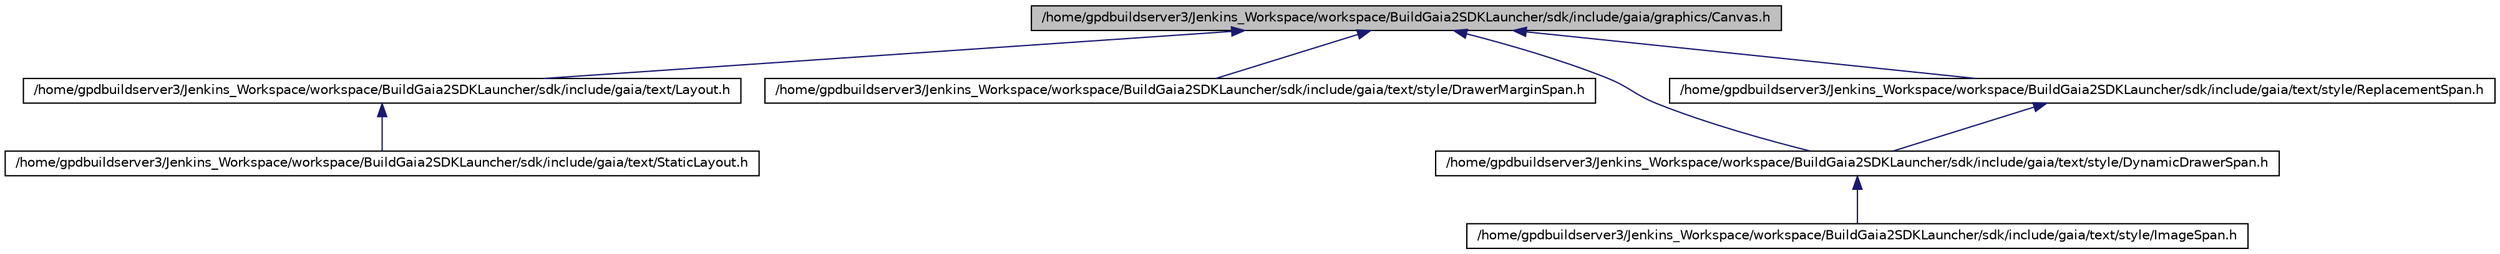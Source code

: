 digraph G
{
  edge [fontname="Helvetica",fontsize="10",labelfontname="Helvetica",labelfontsize="10"];
  node [fontname="Helvetica",fontsize="10",shape=record];
  Node1 [label="/home/gpdbuildserver3/Jenkins_Workspace/workspace/BuildGaia2SDKLauncher/sdk/include/gaia/graphics/Canvas.h",height=0.2,width=0.4,color="black", fillcolor="grey75", style="filled" fontcolor="black"];
  Node1 -> Node2 [dir=back,color="midnightblue",fontsize="10",style="solid",fontname="Helvetica"];
  Node2 [label="/home/gpdbuildserver3/Jenkins_Workspace/workspace/BuildGaia2SDKLauncher/sdk/include/gaia/text/Layout.h",height=0.2,width=0.4,color="black", fillcolor="white", style="filled",URL="$d6/d48/_layout_8h.html"];
  Node2 -> Node3 [dir=back,color="midnightblue",fontsize="10",style="solid",fontname="Helvetica"];
  Node3 [label="/home/gpdbuildserver3/Jenkins_Workspace/workspace/BuildGaia2SDKLauncher/sdk/include/gaia/text/StaticLayout.h",height=0.2,width=0.4,color="black", fillcolor="white", style="filled",URL="$df/d0d/_static_layout_8h.html"];
  Node1 -> Node4 [dir=back,color="midnightblue",fontsize="10",style="solid",fontname="Helvetica"];
  Node4 [label="/home/gpdbuildserver3/Jenkins_Workspace/workspace/BuildGaia2SDKLauncher/sdk/include/gaia/text/style/DrawerMarginSpan.h",height=0.2,width=0.4,color="black", fillcolor="white", style="filled",URL="$d0/dd0/_drawer_margin_span_8h.html"];
  Node1 -> Node5 [dir=back,color="midnightblue",fontsize="10",style="solid",fontname="Helvetica"];
  Node5 [label="/home/gpdbuildserver3/Jenkins_Workspace/workspace/BuildGaia2SDKLauncher/sdk/include/gaia/text/style/DynamicDrawerSpan.h",height=0.2,width=0.4,color="black", fillcolor="white", style="filled",URL="$dd/d32/_dynamic_drawer_span_8h.html"];
  Node5 -> Node6 [dir=back,color="midnightblue",fontsize="10",style="solid",fontname="Helvetica"];
  Node6 [label="/home/gpdbuildserver3/Jenkins_Workspace/workspace/BuildGaia2SDKLauncher/sdk/include/gaia/text/style/ImageSpan.h",height=0.2,width=0.4,color="black", fillcolor="white", style="filled",URL="$da/d07/_image_span_8h.html"];
  Node1 -> Node7 [dir=back,color="midnightblue",fontsize="10",style="solid",fontname="Helvetica"];
  Node7 [label="/home/gpdbuildserver3/Jenkins_Workspace/workspace/BuildGaia2SDKLauncher/sdk/include/gaia/text/style/ReplacementSpan.h",height=0.2,width=0.4,color="black", fillcolor="white", style="filled",URL="$d7/d25/_replacement_span_8h.html"];
  Node7 -> Node5 [dir=back,color="midnightblue",fontsize="10",style="solid",fontname="Helvetica"];
}
